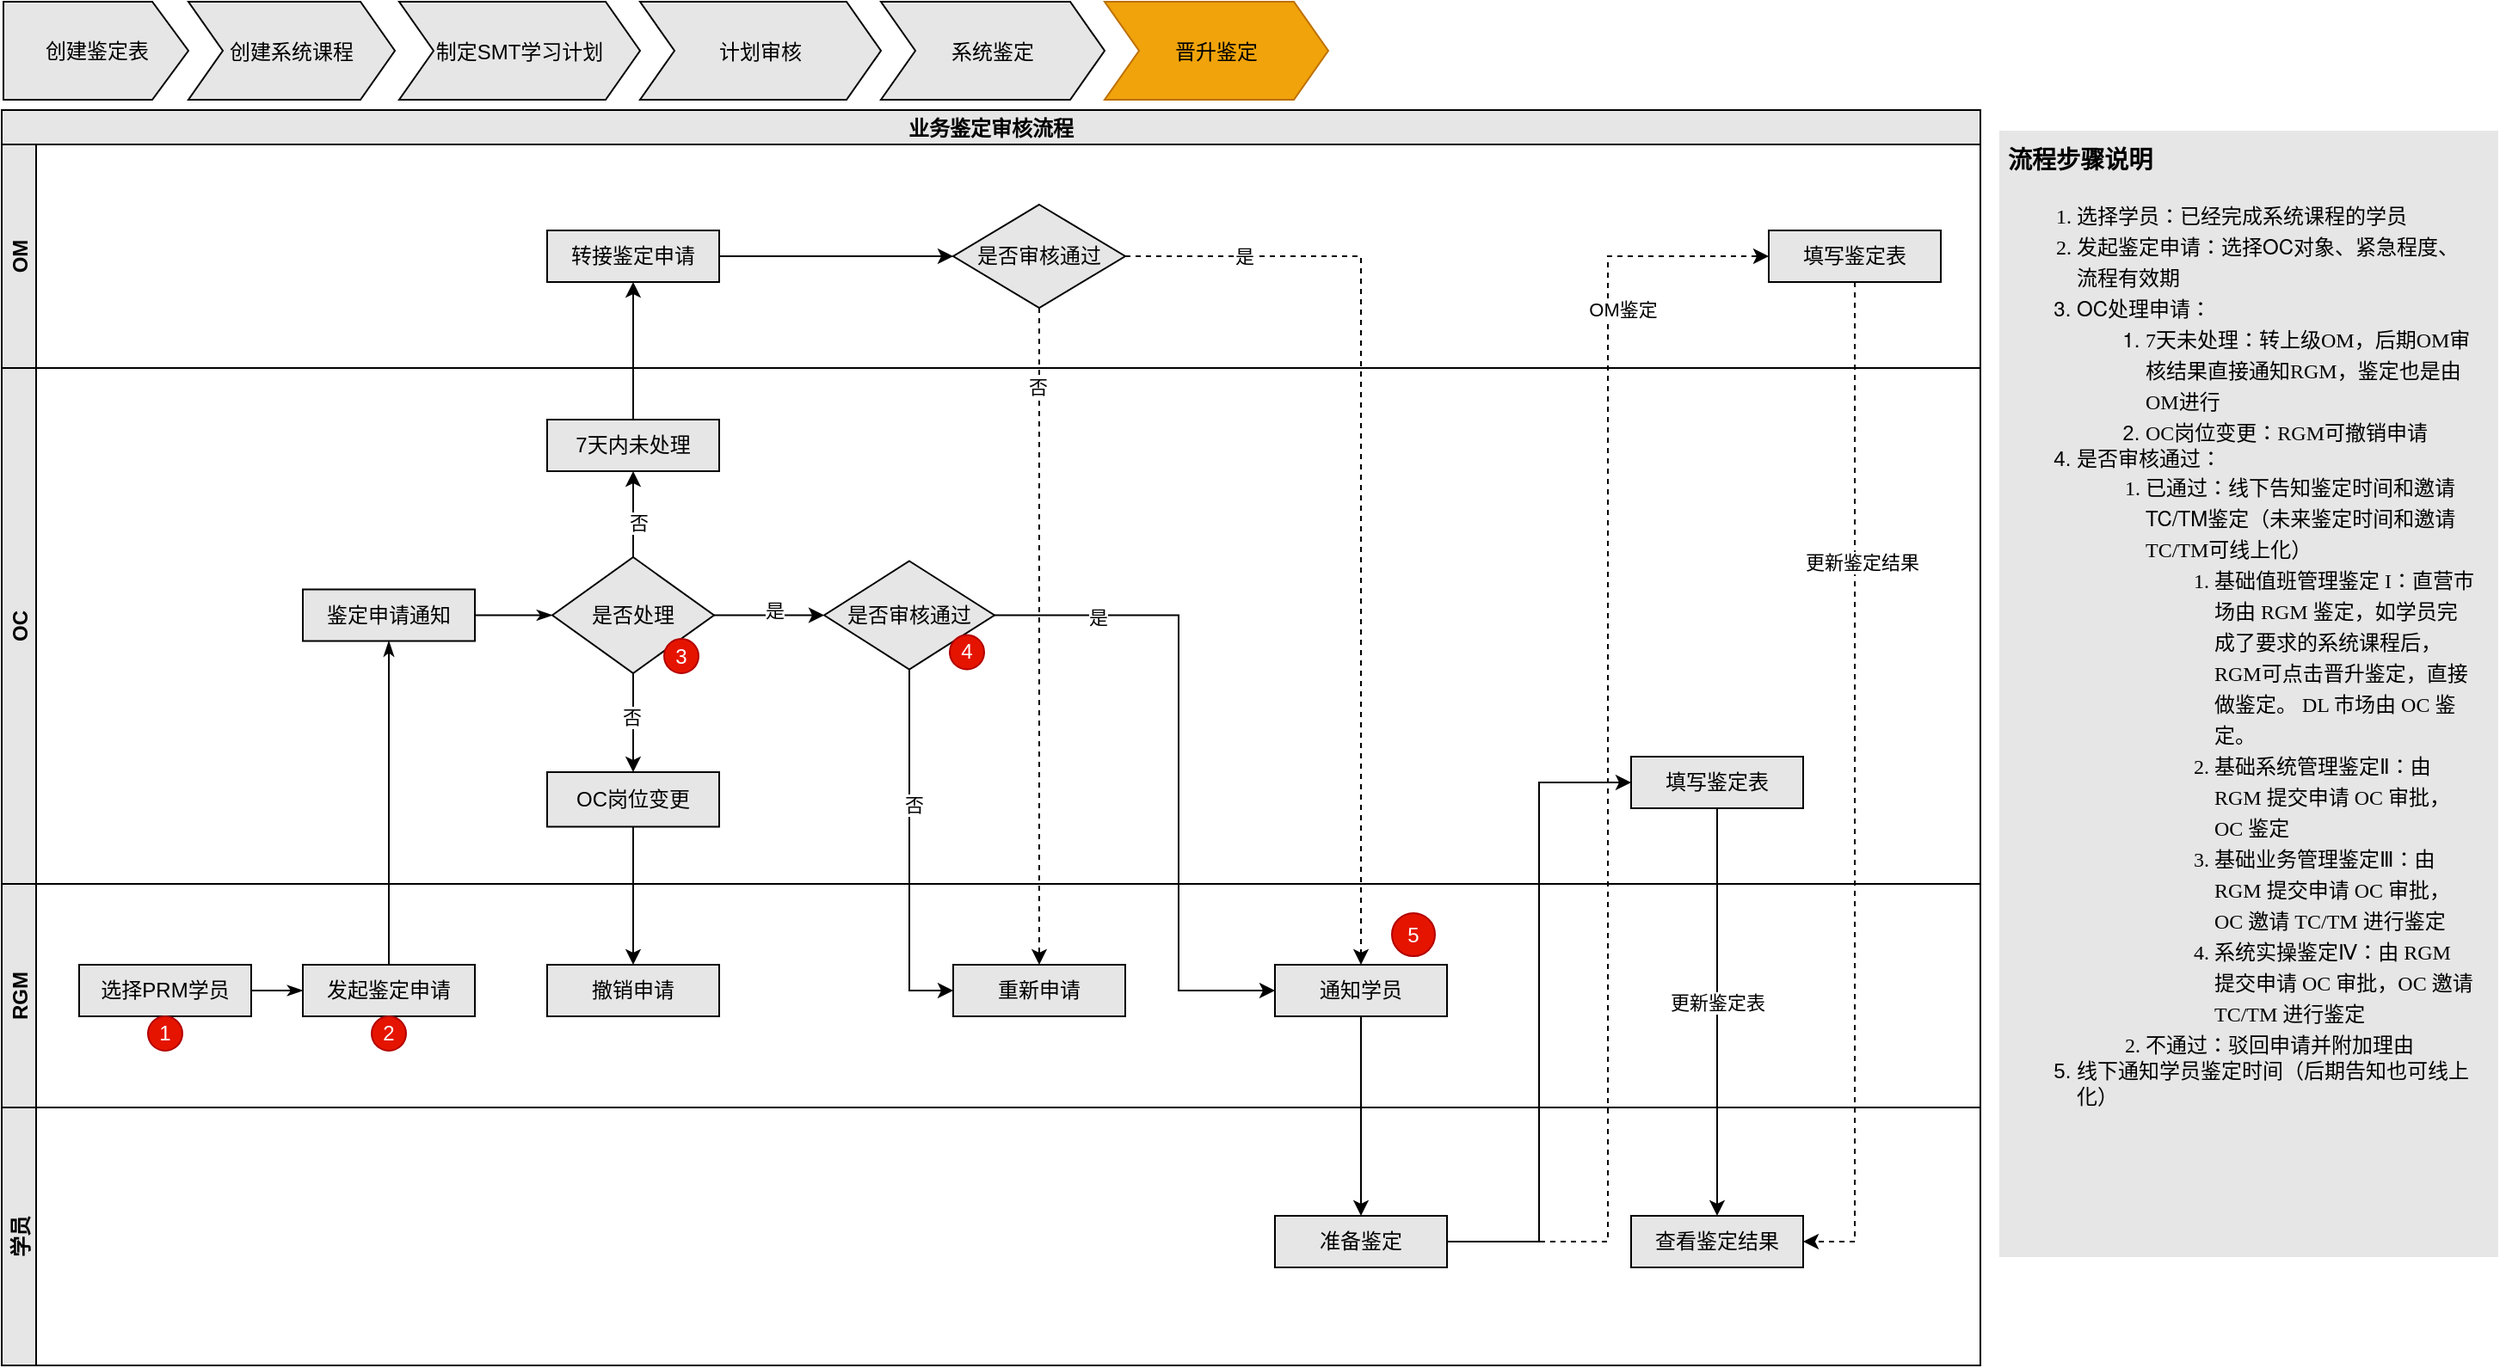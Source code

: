 <mxfile version="18.0.3" type="github" pages="2">
  <diagram id="xhHwLkuQAUZRNOg5QODs" name="晋升鉴定">
    <mxGraphModel dx="1426" dy="826" grid="1" gridSize="10" guides="1" tooltips="1" connect="1" arrows="1" fold="1" page="0" pageScale="1" pageWidth="827" pageHeight="1169" math="0" shadow="0">
      <root>
        <mxCell id="0" />
        <mxCell id="1" parent="0" />
        <mxCell id="XvKaKWLarS6UlJgX8GEv-1" value="制定SMT学习计划" style="shape=step;perimeter=stepPerimeter;fixedSize=1;points=[];fillColor=#E6E6E6;" parent="1" vertex="1">
          <mxGeometry x="250" y="10" width="140" height="57" as="geometry" />
        </mxCell>
        <mxCell id="XvKaKWLarS6UlJgX8GEv-2" value="系统鉴定" style="shape=step;perimeter=stepPerimeter;fixedSize=1;points=[];fillColor=#E6E6E6;" parent="1" vertex="1">
          <mxGeometry x="530" y="10" width="130" height="57" as="geometry" />
        </mxCell>
        <mxCell id="XvKaKWLarS6UlJgX8GEv-3" value="晋升鉴定" style="shape=step;perimeter=stepPerimeter;fixedSize=1;points=[];fillColor=#f0a30a;strokeColor=#BD7000;fontColor=#000000;" parent="1" vertex="1">
          <mxGeometry x="660" y="10" width="130" height="57" as="geometry" />
        </mxCell>
        <mxCell id="XvKaKWLarS6UlJgX8GEv-4" value="创建鉴定表" style="html=1;shadow=0;dashed=0;align=center;verticalAlign=middle;shape=mxgraph.arrows2.arrow;dy=0;dx=21;notch=0;fillColor=#E6E6E6;" parent="1" vertex="1">
          <mxGeometry x="20" y="10" width="107.5" height="57" as="geometry" />
        </mxCell>
        <mxCell id="XvKaKWLarS6UlJgX8GEv-5" value="创建系统课程" style="shape=step;perimeter=stepPerimeter;fixedSize=1;points=[];fillColor=#E6E6E6;" parent="1" vertex="1">
          <mxGeometry x="127.5" y="10" width="120" height="57" as="geometry" />
        </mxCell>
        <mxCell id="XvKaKWLarS6UlJgX8GEv-6" value="" style="rounded=0;whiteSpace=wrap;html=1;sketch=0;fontFamily=Helvetica;fontSize=12;fontColor=default;startSize=20;strokeColor=none;fillColor=#E6E6E6;" parent="1" vertex="1">
          <mxGeometry x="1180" y="85" width="290" height="655" as="geometry" />
        </mxCell>
        <mxCell id="XvKaKWLarS6UlJgX8GEv-7" value="&lt;h3&gt;流程步骤说明&lt;/h3&gt;&lt;div&gt;&lt;ol&gt;&lt;li class=&quot;li1&quot; style=&quot;margin: 0px; font-stretch: normal; line-height: normal; font-family: &amp;quot;pingfang sc&amp;quot;;&quot;&gt;&lt;font style=&quot;font-size: 12px;&quot;&gt;&lt;span class=&quot;s1&quot; style=&quot;line-height: normal; font-family: &amp;quot;helvetica neue&amp;quot;; font-stretch: normal; font-stretch: normal;&quot;&gt;&lt;/span&gt;选择学员：已经完成系统课程的学员&lt;/font&gt;&lt;/li&gt;&lt;li class=&quot;li1&quot; style=&quot;margin: 0px; font-stretch: normal; line-height: normal; font-family: &amp;quot;pingfang sc&amp;quot;;&quot;&gt;&lt;font style=&quot;font-size: 12px;&quot;&gt;&lt;span class=&quot;s1&quot; style=&quot;font-stretch: normal ; line-height: normal ; font-family: &amp;quot;helvetica neue&amp;quot;&quot;&gt;&lt;/span&gt;发起鉴定申请：选择&lt;span class=&quot;s1&quot; style=&quot;font-stretch: normal ; line-height: normal ; font-family: &amp;quot;helvetica neue&amp;quot;&quot;&gt;OC&lt;/span&gt;对象、紧急程度、流程有效期&lt;/font&gt;&lt;/li&gt;&lt;li class=&quot;li1&quot; style=&quot;margin: 0px; font-stretch: normal; line-height: normal; font-family: &amp;quot;helvetica neue&amp;quot;;&quot;&gt;&lt;font style=&quot;font-size: 12px;&quot;&gt;OC&lt;span class=&quot;s1&quot; style=&quot;font-stretch: normal ; line-height: normal ; font-family: &amp;quot;pingfang sc&amp;quot;&quot;&gt;处理申请：&lt;/span&gt;&lt;/font&gt;&lt;/li&gt;&lt;ol&gt;&lt;li class=&quot;li1&quot; style=&quot;margin: 0px; font-stretch: normal; line-height: normal; font-family: &amp;quot;helvetica neue&amp;quot;;&quot;&gt;&lt;span class=&quot;s1&quot; style=&quot;font-stretch: normal ; line-height: normal ; font-family: &amp;quot;pingfang sc&amp;quot;&quot;&gt;&lt;font style=&quot;font-size: 12px;&quot;&gt;7天未处理：转上级OM，后期OM审核结果直接通知RGM，鉴定也是由OM进行&lt;/font&gt;&lt;/span&gt;&lt;/li&gt;&lt;li class=&quot;li1&quot; style=&quot;margin: 0px; font-stretch: normal; line-height: normal;&quot;&gt;&lt;font style=&quot;font-size: 12px;&quot; face=&quot;pingfang sc&quot;&gt;OC岗位变更：RGM可撤销申请&lt;/font&gt;&lt;/li&gt;&lt;/ol&gt;&lt;li&gt;&lt;span style=&quot;background-color: initial;&quot;&gt;是否审核通过：&lt;/span&gt;&lt;br&gt;&lt;/li&gt;&lt;ol&gt;&lt;li class=&quot;li1&quot; style=&quot;margin: 0px; font-stretch: normal; line-height: normal; font-family: &amp;quot;pingfang sc&amp;quot;;&quot;&gt;&lt;font style=&quot;font-size: 12px;&quot;&gt;已通过：线下告知鉴定时间和邀请&lt;span class=&quot;s1&quot; style=&quot;font-stretch: normal ; line-height: normal ; font-family: &amp;quot;helvetica neue&amp;quot;&quot;&gt;TC/TM&lt;/span&gt;鉴定（未来鉴定时间和邀请TC/TM可线上化）&lt;/font&gt;&lt;/li&gt;&lt;ol&gt;&lt;li class=&quot;li1&quot; style=&quot;margin: 0px; font-stretch: normal; line-height: normal; font-family: &amp;quot;pingfang sc&amp;quot;;&quot;&gt;&lt;font style=&quot;font-size: 12px;&quot;&gt;&lt;span style=&quot;font-family: dengxian;&quot;&gt;基础值班管理鉴定 I：直营市场由 RGM 鉴定，如学员完成了要求的系统课程后，RGM可点击晋升鉴定，&lt;/span&gt;直接做鉴定。 DL 市场由 OC 鉴定。&lt;/font&gt;&lt;/li&gt;&lt;li class=&quot;li1&quot; style=&quot;margin: 0px; font-stretch: normal; line-height: normal; font-family: &amp;quot;pingfang sc&amp;quot;;&quot;&gt;&lt;font style=&quot;font-size: 12px;&quot;&gt;&lt;span style=&quot;font-family: dengxian;&quot;&gt;基础系统管理鉴定Ⅱ：由 RGM 提交申请 OC 审批，OC 鉴定&lt;/span&gt;&lt;br&gt;&lt;/font&gt;&lt;/li&gt;&lt;li class=&quot;li1&quot; style=&quot;margin: 0px; font-stretch: normal; line-height: normal; font-family: &amp;quot;pingfang sc&amp;quot;;&quot;&gt;&lt;span style=&quot;font-family: dengxian;&quot;&gt;&lt;font style=&quot;font-size: 12px;&quot;&gt;基础业务管理鉴定Ⅲ：由 RGM 提交申请 OC 审批，OC 邀请 TC/TM 进行鉴定&lt;br&gt;&lt;/font&gt;&lt;/span&gt;&lt;/li&gt;&lt;li class=&quot;li1&quot; style=&quot;margin: 0px; font-stretch: normal; line-height: normal; font-family: &amp;quot;pingfang sc&amp;quot;;&quot;&gt;&lt;span style=&quot;font-family: dengxian;&quot;&gt;&lt;font style=&quot;font-size: 12px;&quot;&gt;系统实操鉴定Ⅳ：由 RGM 提交申请 OC 审批，OC 邀请 TC/TM 进行鉴定&lt;/font&gt;&lt;/span&gt;&lt;/li&gt;&lt;/ol&gt;&lt;li class=&quot;li1&quot; style=&quot;margin: 0px; font-stretch: normal; line-height: normal; font-family: &amp;quot;pingfang sc&amp;quot;;&quot;&gt;&lt;font style=&quot;font-size: 12px;&quot;&gt;不通过：驳回申请并附加理由&lt;/font&gt;&lt;/li&gt;&lt;/ol&gt;&lt;li&gt;&lt;font style=&quot;font-size: 12px;&quot; face=&quot;PingFang SC&quot;&gt;线下通知学员鉴定时间（后期告知也可线上化）&lt;/font&gt;&lt;/li&gt;&lt;/ol&gt;&lt;/div&gt;&lt;blockquote style=&quot;margin: 0 0 0 40px ; border: none ; padding: 0px&quot;&gt;&lt;blockquote style=&quot;margin: 0 0 0 40px ; border: none ; padding: 0px&quot;&gt;&lt;div&gt;&lt;font style=&quot;font-size: 12px;&quot; face=&quot;PingFang SC&quot;&gt;&lt;span style=&quot;font-size: 13px&quot;&gt;&lt;br&gt;&lt;/span&gt;&lt;/font&gt;&lt;/div&gt;&lt;/blockquote&gt;&lt;/blockquote&gt;" style="text;html=1;strokeColor=none;fillColor=none;spacing=5;spacingTop=-20;whiteSpace=wrap;overflow=hidden;rounded=0;sketch=0;fontFamily=Helvetica;fontSize=12;fontColor=default;startSize=20;" parent="1" vertex="1">
          <mxGeometry x="1180" y="90" width="280" height="610" as="geometry" />
        </mxCell>
        <mxCell id="XvKaKWLarS6UlJgX8GEv-8" value="计划审核" style="shape=step;perimeter=stepPerimeter;fixedSize=1;points=[];fillColor=#E6E6E6;" parent="1" vertex="1">
          <mxGeometry x="390" y="10" width="140" height="57" as="geometry" />
        </mxCell>
        <mxCell id="XvKaKWLarS6UlJgX8GEv-9" value="业务鉴定审核流程" style="swimlane;childLayout=stackLayout;resizeParent=1;resizeParentMax=0;horizontal=1;startSize=20;horizontalStack=0;rounded=0;sketch=0;fontFamily=Helvetica;fontSize=12;fontColor=default;strokeColor=default;fillColor=#E6E6E6;" parent="1" vertex="1">
          <mxGeometry x="19" y="73" width="1150" height="450" as="geometry" />
        </mxCell>
        <mxCell id="XvKaKWLarS6UlJgX8GEv-10" value="OM" style="swimlane;startSize=20;horizontal=0;rounded=0;sketch=0;fontFamily=Helvetica;fontSize=12;fontColor=default;strokeColor=default;fillColor=#E6E6E6;" parent="XvKaKWLarS6UlJgX8GEv-9" vertex="1">
          <mxGeometry y="20" width="1150" height="130" as="geometry" />
        </mxCell>
        <mxCell id="XvKaKWLarS6UlJgX8GEv-11" style="edgeStyle=orthogonalEdgeStyle;rounded=0;orthogonalLoop=1;jettySize=auto;html=1;entryX=0;entryY=0.5;entryDx=0;entryDy=0;" parent="XvKaKWLarS6UlJgX8GEv-10" source="XvKaKWLarS6UlJgX8GEv-12" target="XvKaKWLarS6UlJgX8GEv-13" edge="1">
          <mxGeometry relative="1" as="geometry" />
        </mxCell>
        <mxCell id="XvKaKWLarS6UlJgX8GEv-12" value="转接鉴定申请" style="rounded=0;whiteSpace=wrap;html=1;sketch=0;fontFamily=Helvetica;fontSize=12;fontColor=default;startSize=20;strokeColor=default;fillColor=#E6E6E6;" parent="XvKaKWLarS6UlJgX8GEv-10" vertex="1">
          <mxGeometry x="317" y="50" width="100" height="30" as="geometry" />
        </mxCell>
        <mxCell id="XvKaKWLarS6UlJgX8GEv-13" value="是否审核通过" style="rhombus;whiteSpace=wrap;html=1;rounded=0;sketch=0;fontFamily=Helvetica;fontSize=12;fontColor=default;startSize=20;strokeColor=default;fillColor=#E6E6E6;" parent="XvKaKWLarS6UlJgX8GEv-10" vertex="1">
          <mxGeometry x="553" y="35" width="100" height="60" as="geometry" />
        </mxCell>
        <mxCell id="XvKaKWLarS6UlJgX8GEv-14" value="填写鉴定表" style="rounded=0;whiteSpace=wrap;html=1;sketch=0;fontFamily=Helvetica;fontSize=12;fontColor=default;startSize=20;strokeColor=default;fillColor=#E6E6E6;" parent="XvKaKWLarS6UlJgX8GEv-10" vertex="1">
          <mxGeometry x="1027" y="50" width="100" height="30" as="geometry" />
        </mxCell>
        <mxCell id="XvKaKWLarS6UlJgX8GEv-15" style="edgeStyle=orthogonalEdgeStyle;rounded=0;orthogonalLoop=1;jettySize=auto;html=1;entryX=0.5;entryY=1;entryDx=0;entryDy=0;" parent="XvKaKWLarS6UlJgX8GEv-9" source="XvKaKWLarS6UlJgX8GEv-26" target="XvKaKWLarS6UlJgX8GEv-12" edge="1">
          <mxGeometry relative="1" as="geometry" />
        </mxCell>
        <mxCell id="XvKaKWLarS6UlJgX8GEv-16" value="OC" style="swimlane;startSize=20;horizontal=0;rounded=0;sketch=0;fontFamily=Helvetica;fontSize=12;fontColor=default;strokeColor=default;fillColor=#E6E6E6;" parent="XvKaKWLarS6UlJgX8GEv-9" vertex="1">
          <mxGeometry y="150" width="1150" height="300" as="geometry" />
        </mxCell>
        <mxCell id="XvKaKWLarS6UlJgX8GEv-17" style="edgeStyle=orthogonalEdgeStyle;rounded=1;sketch=0;orthogonalLoop=1;jettySize=auto;html=1;entryX=0;entryY=0.5;entryDx=0;entryDy=0;fontFamily=Helvetica;fontSize=12;fontColor=default;startArrow=none;startFill=0;endArrow=classicThin;endFill=1;startSize=20;" parent="XvKaKWLarS6UlJgX8GEv-16" source="XvKaKWLarS6UlJgX8GEv-18" target="XvKaKWLarS6UlJgX8GEv-25" edge="1">
          <mxGeometry relative="1" as="geometry" />
        </mxCell>
        <mxCell id="XvKaKWLarS6UlJgX8GEv-18" value="鉴定申请通知" style="rounded=0;whiteSpace=wrap;html=1;sketch=0;fontFamily=Helvetica;fontSize=12;fontColor=default;startSize=20;strokeColor=default;fillColor=#E6E6E6;" parent="XvKaKWLarS6UlJgX8GEv-16" vertex="1">
          <mxGeometry x="175" y="128.75" width="100" height="30" as="geometry" />
        </mxCell>
        <mxCell id="XvKaKWLarS6UlJgX8GEv-19" style="edgeStyle=orthogonalEdgeStyle;rounded=0;orthogonalLoop=1;jettySize=auto;html=1;entryX=0;entryY=0.5;entryDx=0;entryDy=0;" parent="XvKaKWLarS6UlJgX8GEv-16" source="XvKaKWLarS6UlJgX8GEv-25" target="XvKaKWLarS6UlJgX8GEv-29" edge="1">
          <mxGeometry relative="1" as="geometry" />
        </mxCell>
        <mxCell id="XvKaKWLarS6UlJgX8GEv-20" value="是" style="edgeLabel;html=1;align=center;verticalAlign=middle;resizable=0;points=[];" parent="XvKaKWLarS6UlJgX8GEv-19" vertex="1" connectable="0">
          <mxGeometry x="0.097" y="3" relative="1" as="geometry">
            <mxPoint as="offset" />
          </mxGeometry>
        </mxCell>
        <mxCell id="XvKaKWLarS6UlJgX8GEv-21" style="edgeStyle=orthogonalEdgeStyle;rounded=0;orthogonalLoop=1;jettySize=auto;html=1;" parent="XvKaKWLarS6UlJgX8GEv-16" source="XvKaKWLarS6UlJgX8GEv-25" target="XvKaKWLarS6UlJgX8GEv-27" edge="1">
          <mxGeometry relative="1" as="geometry" />
        </mxCell>
        <mxCell id="XvKaKWLarS6UlJgX8GEv-22" value="否" style="edgeLabel;html=1;align=center;verticalAlign=middle;resizable=0;points=[];" parent="XvKaKWLarS6UlJgX8GEv-21" vertex="1" connectable="0">
          <mxGeometry x="-0.129" y="-1" relative="1" as="geometry">
            <mxPoint as="offset" />
          </mxGeometry>
        </mxCell>
        <mxCell id="XvKaKWLarS6UlJgX8GEv-23" style="edgeStyle=orthogonalEdgeStyle;rounded=0;orthogonalLoop=1;jettySize=auto;html=1;entryX=0.5;entryY=1;entryDx=0;entryDy=0;" parent="XvKaKWLarS6UlJgX8GEv-16" source="XvKaKWLarS6UlJgX8GEv-25" target="XvKaKWLarS6UlJgX8GEv-26" edge="1">
          <mxGeometry relative="1" as="geometry" />
        </mxCell>
        <mxCell id="XvKaKWLarS6UlJgX8GEv-24" value="否" style="edgeLabel;html=1;align=center;verticalAlign=middle;resizable=0;points=[];" parent="XvKaKWLarS6UlJgX8GEv-23" vertex="1" connectable="0">
          <mxGeometry x="-0.193" y="-3" relative="1" as="geometry">
            <mxPoint as="offset" />
          </mxGeometry>
        </mxCell>
        <mxCell id="XvKaKWLarS6UlJgX8GEv-25" value="是否处理" style="rhombus;whiteSpace=wrap;html=1;rounded=0;sketch=0;fontFamily=Helvetica;fontSize=12;fontColor=default;startSize=20;strokeColor=default;fillColor=#E6E6E6;" parent="XvKaKWLarS6UlJgX8GEv-16" vertex="1">
          <mxGeometry x="320" y="110" width="94" height="67.5" as="geometry" />
        </mxCell>
        <mxCell id="XvKaKWLarS6UlJgX8GEv-26" value="7天内未处理" style="rounded=0;whiteSpace=wrap;html=1;sketch=0;fontFamily=Helvetica;fontSize=12;fontColor=default;startSize=20;strokeColor=default;fillColor=#E6E6E6;" parent="XvKaKWLarS6UlJgX8GEv-16" vertex="1">
          <mxGeometry x="317" y="30" width="100" height="30" as="geometry" />
        </mxCell>
        <mxCell id="XvKaKWLarS6UlJgX8GEv-27" value="OC岗位变更" style="rounded=0;whiteSpace=wrap;html=1;sketch=0;fontFamily=Helvetica;fontSize=12;fontColor=default;startSize=20;strokeColor=default;fillColor=#E6E6E6;" parent="XvKaKWLarS6UlJgX8GEv-16" vertex="1">
          <mxGeometry x="317" y="235" width="100" height="31.75" as="geometry" />
        </mxCell>
        <mxCell id="XvKaKWLarS6UlJgX8GEv-28" value="填写鉴定表" style="rounded=0;whiteSpace=wrap;html=1;sketch=0;fontFamily=Helvetica;fontSize=12;fontColor=default;startSize=20;strokeColor=default;fillColor=#E6E6E6;" parent="XvKaKWLarS6UlJgX8GEv-16" vertex="1">
          <mxGeometry x="947" y="226" width="100" height="30" as="geometry" />
        </mxCell>
        <mxCell id="XvKaKWLarS6UlJgX8GEv-29" value="是否审核通过" style="rhombus;whiteSpace=wrap;html=1;rounded=0;sketch=0;fontFamily=Helvetica;fontSize=12;fontColor=default;startSize=20;strokeColor=default;fillColor=#E6E6E6;" parent="XvKaKWLarS6UlJgX8GEv-16" vertex="1">
          <mxGeometry x="478" y="112.25" width="99" height="63" as="geometry" />
        </mxCell>
        <mxCell id="XvKaKWLarS6UlJgX8GEv-30" value="3" style="ellipse;whiteSpace=wrap;html=1;aspect=fixed;rounded=0;sketch=0;fontFamily=Helvetica;fontSize=12;fontColor=#ffffff;startSize=20;strokeColor=#B20000;fillColor=#e51400;" parent="XvKaKWLarS6UlJgX8GEv-16" vertex="1">
          <mxGeometry x="385" y="157.5" width="20" height="20" as="geometry" />
        </mxCell>
        <mxCell id="XvKaKWLarS6UlJgX8GEv-31" value="4" style="ellipse;whiteSpace=wrap;html=1;aspect=fixed;rounded=0;sketch=0;fontFamily=Helvetica;fontSize=12;fontColor=#ffffff;startSize=20;strokeColor=#B20000;fillColor=#e51400;" parent="XvKaKWLarS6UlJgX8GEv-16" vertex="1">
          <mxGeometry x="551" y="155.25" width="20" height="20" as="geometry" />
        </mxCell>
        <mxCell id="XvKaKWLarS6UlJgX8GEv-32" value="学员" style="swimlane;startSize=20;horizontal=0;rounded=0;sketch=0;fontFamily=Helvetica;fontSize=12;fontColor=default;strokeColor=default;fillColor=#E6E6E6;" parent="1" vertex="1">
          <mxGeometry x="19" y="653" width="1150" height="150" as="geometry" />
        </mxCell>
        <mxCell id="XvKaKWLarS6UlJgX8GEv-33" value="准备鉴定" style="rounded=0;whiteSpace=wrap;html=1;sketch=0;fontFamily=Helvetica;fontSize=12;fontColor=default;startSize=20;strokeColor=default;fillColor=#E6E6E6;" parent="XvKaKWLarS6UlJgX8GEv-32" vertex="1">
          <mxGeometry x="740" y="63" width="100" height="30" as="geometry" />
        </mxCell>
        <mxCell id="XvKaKWLarS6UlJgX8GEv-34" value="查看鉴定结果" style="rounded=0;whiteSpace=wrap;html=1;sketch=0;fontFamily=Helvetica;fontSize=12;fontColor=default;startSize=20;strokeColor=default;fillColor=#E6E6E6;" parent="XvKaKWLarS6UlJgX8GEv-32" vertex="1">
          <mxGeometry x="947" y="63" width="100" height="30" as="geometry" />
        </mxCell>
        <mxCell id="XvKaKWLarS6UlJgX8GEv-35" style="edgeStyle=orthogonalEdgeStyle;rounded=1;sketch=0;orthogonalLoop=1;jettySize=auto;html=1;entryX=0.5;entryY=1;entryDx=0;entryDy=0;fontFamily=Helvetica;fontSize=12;fontColor=default;startArrow=none;startFill=0;endArrow=classicThin;endFill=1;startSize=20;" parent="1" source="XvKaKWLarS6UlJgX8GEv-38" target="XvKaKWLarS6UlJgX8GEv-18" edge="1">
          <mxGeometry relative="1" as="geometry" />
        </mxCell>
        <mxCell id="XvKaKWLarS6UlJgX8GEv-36" value="RGM" style="swimlane;startSize=20;horizontal=0;rounded=0;sketch=0;fontFamily=Helvetica;fontSize=12;fontColor=default;strokeColor=default;fillColor=#E6E6E6;" parent="1" vertex="1">
          <mxGeometry x="19" y="523" width="1150" height="130" as="geometry" />
        </mxCell>
        <mxCell id="XvKaKWLarS6UlJgX8GEv-37" value="选择PRM学员" style="rounded=0;whiteSpace=wrap;html=1;sketch=0;fontFamily=Helvetica;fontSize=12;fontColor=default;startSize=20;strokeColor=default;fillColor=#E6E6E6;" parent="XvKaKWLarS6UlJgX8GEv-36" vertex="1">
          <mxGeometry x="45" y="47" width="100" height="30" as="geometry" />
        </mxCell>
        <mxCell id="XvKaKWLarS6UlJgX8GEv-38" value="发起鉴定申请" style="rounded=0;whiteSpace=wrap;html=1;sketch=0;fontFamily=Helvetica;fontSize=12;fontColor=default;startSize=20;strokeColor=default;fillColor=#E6E6E6;" parent="XvKaKWLarS6UlJgX8GEv-36" vertex="1">
          <mxGeometry x="175" y="47" width="100" height="30" as="geometry" />
        </mxCell>
        <mxCell id="XvKaKWLarS6UlJgX8GEv-39" style="edgeStyle=orthogonalEdgeStyle;rounded=1;sketch=0;orthogonalLoop=1;jettySize=auto;html=1;entryX=0;entryY=0.5;entryDx=0;entryDy=0;fontFamily=Helvetica;fontSize=12;fontColor=default;startArrow=none;startFill=0;endArrow=classicThin;endFill=1;startSize=20;" parent="XvKaKWLarS6UlJgX8GEv-36" source="XvKaKWLarS6UlJgX8GEv-37" target="XvKaKWLarS6UlJgX8GEv-38" edge="1">
          <mxGeometry relative="1" as="geometry" />
        </mxCell>
        <mxCell id="XvKaKWLarS6UlJgX8GEv-40" value="1" style="ellipse;whiteSpace=wrap;html=1;aspect=fixed;rounded=0;sketch=0;fontFamily=Helvetica;fontSize=12;fontColor=#ffffff;startSize=20;strokeColor=#B20000;fillColor=#e51400;" parent="XvKaKWLarS6UlJgX8GEv-36" vertex="1">
          <mxGeometry x="85" y="77" width="20" height="20" as="geometry" />
        </mxCell>
        <mxCell id="XvKaKWLarS6UlJgX8GEv-41" value="2" style="ellipse;whiteSpace=wrap;html=1;aspect=fixed;rounded=0;sketch=0;fontFamily=Helvetica;fontSize=12;fontColor=#ffffff;startSize=20;strokeColor=#B20000;fillColor=#e51400;" parent="XvKaKWLarS6UlJgX8GEv-36" vertex="1">
          <mxGeometry x="215" y="77" width="20" height="20" as="geometry" />
        </mxCell>
        <mxCell id="XvKaKWLarS6UlJgX8GEv-42" value="撤销申请" style="rounded=0;whiteSpace=wrap;html=1;sketch=0;fontFamily=Helvetica;fontSize=12;fontColor=default;startSize=20;strokeColor=default;fillColor=#E6E6E6;" parent="XvKaKWLarS6UlJgX8GEv-36" vertex="1">
          <mxGeometry x="317" y="47" width="100" height="30" as="geometry" />
        </mxCell>
        <mxCell id="XvKaKWLarS6UlJgX8GEv-43" value="重新申请" style="rounded=0;whiteSpace=wrap;html=1;sketch=0;fontFamily=Helvetica;fontSize=12;fontColor=default;startSize=20;strokeColor=default;fillColor=#E6E6E6;" parent="XvKaKWLarS6UlJgX8GEv-36" vertex="1">
          <mxGeometry x="553" y="47" width="100" height="30" as="geometry" />
        </mxCell>
        <mxCell id="XvKaKWLarS6UlJgX8GEv-44" value="通知学员" style="rounded=0;whiteSpace=wrap;html=1;sketch=0;fontFamily=Helvetica;fontSize=12;fontColor=default;startSize=20;strokeColor=default;fillColor=#E6E6E6;" parent="XvKaKWLarS6UlJgX8GEv-36" vertex="1">
          <mxGeometry x="740" y="47" width="100" height="30" as="geometry" />
        </mxCell>
        <mxCell id="XvKaKWLarS6UlJgX8GEv-45" value="5" style="ellipse;whiteSpace=wrap;html=1;aspect=fixed;rounded=0;sketch=0;fontFamily=Helvetica;fontSize=12;fontColor=#ffffff;startSize=20;strokeColor=#B20000;fillColor=#e51400;" parent="XvKaKWLarS6UlJgX8GEv-36" vertex="1">
          <mxGeometry x="808" y="17" width="25" height="25" as="geometry" />
        </mxCell>
        <mxCell id="XvKaKWLarS6UlJgX8GEv-46" style="edgeStyle=orthogonalEdgeStyle;rounded=0;orthogonalLoop=1;jettySize=auto;html=1;entryX=0.5;entryY=0;entryDx=0;entryDy=0;" parent="1" source="XvKaKWLarS6UlJgX8GEv-28" target="XvKaKWLarS6UlJgX8GEv-34" edge="1">
          <mxGeometry relative="1" as="geometry" />
        </mxCell>
        <mxCell id="XvKaKWLarS6UlJgX8GEv-47" value="更新鉴定表" style="edgeLabel;html=1;align=center;verticalAlign=middle;resizable=0;points=[];" parent="XvKaKWLarS6UlJgX8GEv-46" vertex="1" connectable="0">
          <mxGeometry x="-0.054" relative="1" as="geometry">
            <mxPoint y="1" as="offset" />
          </mxGeometry>
        </mxCell>
        <mxCell id="XvKaKWLarS6UlJgX8GEv-48" style="edgeStyle=orthogonalEdgeStyle;rounded=0;orthogonalLoop=1;jettySize=auto;html=1;dashed=1;" parent="1" source="XvKaKWLarS6UlJgX8GEv-13" target="XvKaKWLarS6UlJgX8GEv-44" edge="1">
          <mxGeometry relative="1" as="geometry" />
        </mxCell>
        <mxCell id="XvKaKWLarS6UlJgX8GEv-49" value="是" style="edgeLabel;html=1;align=center;verticalAlign=middle;resizable=0;points=[];" parent="XvKaKWLarS6UlJgX8GEv-48" vertex="1" connectable="0">
          <mxGeometry x="-0.753" relative="1" as="geometry">
            <mxPoint x="1" as="offset" />
          </mxGeometry>
        </mxCell>
        <mxCell id="XvKaKWLarS6UlJgX8GEv-50" style="edgeStyle=orthogonalEdgeStyle;rounded=0;orthogonalLoop=1;jettySize=auto;html=1;dashed=1;" parent="1" source="XvKaKWLarS6UlJgX8GEv-13" target="XvKaKWLarS6UlJgX8GEv-43" edge="1">
          <mxGeometry relative="1" as="geometry" />
        </mxCell>
        <mxCell id="XvKaKWLarS6UlJgX8GEv-51" value="否" style="edgeLabel;html=1;align=center;verticalAlign=middle;resizable=0;points=[];" parent="XvKaKWLarS6UlJgX8GEv-50" vertex="1" connectable="0">
          <mxGeometry x="-0.758" y="-1" relative="1" as="geometry">
            <mxPoint as="offset" />
          </mxGeometry>
        </mxCell>
        <mxCell id="XvKaKWLarS6UlJgX8GEv-52" style="edgeStyle=orthogonalEdgeStyle;rounded=0;orthogonalLoop=1;jettySize=auto;html=1;entryX=0;entryY=0.5;entryDx=0;entryDy=0;" parent="1" source="XvKaKWLarS6UlJgX8GEv-29" target="XvKaKWLarS6UlJgX8GEv-43" edge="1">
          <mxGeometry relative="1" as="geometry">
            <mxPoint x="529.5" y="710" as="targetPoint" />
          </mxGeometry>
        </mxCell>
        <mxCell id="XvKaKWLarS6UlJgX8GEv-53" value="否" style="edgeLabel;html=1;align=center;verticalAlign=middle;resizable=0;points=[];" parent="XvKaKWLarS6UlJgX8GEv-52" vertex="1" connectable="0">
          <mxGeometry x="-0.261" y="2" relative="1" as="geometry">
            <mxPoint as="offset" />
          </mxGeometry>
        </mxCell>
        <mxCell id="XvKaKWLarS6UlJgX8GEv-54" style="edgeStyle=orthogonalEdgeStyle;rounded=0;orthogonalLoop=1;jettySize=auto;html=1;" parent="1" source="XvKaKWLarS6UlJgX8GEv-44" target="XvKaKWLarS6UlJgX8GEv-33" edge="1">
          <mxGeometry relative="1" as="geometry" />
        </mxCell>
        <mxCell id="XvKaKWLarS6UlJgX8GEv-55" style="edgeStyle=orthogonalEdgeStyle;rounded=0;orthogonalLoop=1;jettySize=auto;html=1;" parent="1" source="XvKaKWLarS6UlJgX8GEv-27" target="XvKaKWLarS6UlJgX8GEv-42" edge="1">
          <mxGeometry relative="1" as="geometry" />
        </mxCell>
        <mxCell id="XvKaKWLarS6UlJgX8GEv-56" style="edgeStyle=orthogonalEdgeStyle;rounded=0;orthogonalLoop=1;jettySize=auto;html=1;entryX=0;entryY=0.5;entryDx=0;entryDy=0;" parent="1" source="XvKaKWLarS6UlJgX8GEv-33" target="XvKaKWLarS6UlJgX8GEv-28" edge="1">
          <mxGeometry relative="1" as="geometry" />
        </mxCell>
        <mxCell id="XvKaKWLarS6UlJgX8GEv-57" style="edgeStyle=orthogonalEdgeStyle;rounded=0;orthogonalLoop=1;jettySize=auto;html=1;entryX=0;entryY=0.5;entryDx=0;entryDy=0;dashed=1;" parent="1" source="XvKaKWLarS6UlJgX8GEv-33" target="XvKaKWLarS6UlJgX8GEv-14" edge="1">
          <mxGeometry relative="1" as="geometry" />
        </mxCell>
        <mxCell id="XvKaKWLarS6UlJgX8GEv-58" value="OM鉴定" style="edgeLabel;html=1;align=center;verticalAlign=middle;resizable=0;points=[];" parent="XvKaKWLarS6UlJgX8GEv-57" vertex="1" connectable="0">
          <mxGeometry x="0.338" y="-3" relative="1" as="geometry">
            <mxPoint x="5" y="-127" as="offset" />
          </mxGeometry>
        </mxCell>
        <mxCell id="XvKaKWLarS6UlJgX8GEv-59" style="edgeStyle=orthogonalEdgeStyle;rounded=0;orthogonalLoop=1;jettySize=auto;html=1;entryX=1;entryY=0.5;entryDx=0;entryDy=0;dashed=1;" parent="1" source="XvKaKWLarS6UlJgX8GEv-14" target="XvKaKWLarS6UlJgX8GEv-34" edge="1">
          <mxGeometry relative="1" as="geometry" />
        </mxCell>
        <mxCell id="XvKaKWLarS6UlJgX8GEv-60" value="更新鉴定结果" style="edgeLabel;html=1;align=center;verticalAlign=middle;resizable=0;points=[];" parent="XvKaKWLarS6UlJgX8GEv-59" vertex="1" connectable="0">
          <mxGeometry x="-0.445" y="4" relative="1" as="geometry">
            <mxPoint as="offset" />
          </mxGeometry>
        </mxCell>
        <mxCell id="XvKaKWLarS6UlJgX8GEv-61" style="edgeStyle=orthogonalEdgeStyle;rounded=0;orthogonalLoop=1;jettySize=auto;html=1;entryX=0;entryY=0.5;entryDx=0;entryDy=0;" parent="1" source="XvKaKWLarS6UlJgX8GEv-29" target="XvKaKWLarS6UlJgX8GEv-44" edge="1">
          <mxGeometry relative="1" as="geometry">
            <Array as="points">
              <mxPoint x="703" y="367" />
              <mxPoint x="703" y="585" />
            </Array>
          </mxGeometry>
        </mxCell>
        <mxCell id="XvKaKWLarS6UlJgX8GEv-62" value="是" style="edgeLabel;html=1;align=center;verticalAlign=middle;resizable=0;points=[];" parent="XvKaKWLarS6UlJgX8GEv-61" vertex="1" connectable="0">
          <mxGeometry x="-0.689" y="-1" relative="1" as="geometry">
            <mxPoint as="offset" />
          </mxGeometry>
        </mxCell>
      </root>
    </mxGraphModel>
  </diagram>
  <diagram id="cYgSWIcfOOzoEeDlF8fg" name="单元/系统鉴定">
    <mxGraphModel dx="1426" dy="826" grid="1" gridSize="10" guides="1" tooltips="1" connect="1" arrows="1" fold="1" page="0" pageScale="1" pageWidth="827" pageHeight="1169" math="0" shadow="0">
      <root>
        <mxCell id="0" />
        <mxCell id="1" parent="0" />
        <mxCell id="b6gE57P9MLn2lEkXFf7w-1" value="系统鉴定流程" style="swimlane;childLayout=stackLayout;resizeParent=1;resizeParentMax=0;horizontal=1;startSize=20;horizontalStack=0;rounded=0;sketch=0;fontFamily=Helvetica;fontSize=12;fontColor=default;strokeColor=default;fillColor=#E6E6E6;" parent="1" vertex="1">
          <mxGeometry x="37" y="170" width="1093" height="350" as="geometry" />
        </mxCell>
        <mxCell id="b6gE57P9MLn2lEkXFf7w-2" style="edgeStyle=orthogonalEdgeStyle;rounded=1;sketch=0;orthogonalLoop=1;jettySize=auto;html=1;fontFamily=Helvetica;fontSize=12;fontColor=default;startArrow=none;startFill=0;endArrow=classicThin;endFill=1;startSize=20;" parent="b6gE57P9MLn2lEkXFf7w-1" source="b6gE57P9MLn2lEkXFf7w-14" target="b6gE57P9MLn2lEkXFf7w-33" edge="1">
          <mxGeometry relative="1" as="geometry" />
        </mxCell>
        <mxCell id="b6gE57P9MLn2lEkXFf7w-3" style="edgeStyle=orthogonalEdgeStyle;rounded=1;sketch=0;orthogonalLoop=1;jettySize=auto;html=1;entryX=0.5;entryY=1;entryDx=0;entryDy=0;fontFamily=Helvetica;fontSize=12;fontColor=default;startArrow=none;startFill=0;endArrow=classicThin;endFill=1;startSize=20;dashed=1;" parent="b6gE57P9MLn2lEkXFf7w-1" source="b6gE57P9MLn2lEkXFf7w-31" target="b6gE57P9MLn2lEkXFf7w-17" edge="1">
          <mxGeometry relative="1" as="geometry" />
        </mxCell>
        <mxCell id="b6gE57P9MLn2lEkXFf7w-4" value="否" style="edgeLabel;html=1;align=center;verticalAlign=middle;resizable=0;points=[];fontSize=12;fontFamily=Helvetica;fontColor=default;" parent="b6gE57P9MLn2lEkXFf7w-3" vertex="1" connectable="0">
          <mxGeometry x="-0.209" y="-1" relative="1" as="geometry">
            <mxPoint as="offset" />
          </mxGeometry>
        </mxCell>
        <mxCell id="b6gE57P9MLn2lEkXFf7w-5" style="edgeStyle=orthogonalEdgeStyle;rounded=1;sketch=0;orthogonalLoop=1;jettySize=auto;html=1;entryX=0.5;entryY=1;entryDx=0;entryDy=0;fontFamily=Helvetica;fontSize=12;fontColor=default;startArrow=none;startFill=0;endArrow=classicThin;endFill=1;startSize=20;" parent="b6gE57P9MLn2lEkXFf7w-1" source="b6gE57P9MLn2lEkXFf7w-31" target="b6gE57P9MLn2lEkXFf7w-18" edge="1">
          <mxGeometry relative="1" as="geometry" />
        </mxCell>
        <mxCell id="b6gE57P9MLn2lEkXFf7w-6" value="是" style="edgeLabel;html=1;align=center;verticalAlign=middle;resizable=0;points=[];fontSize=12;fontFamily=Helvetica;fontColor=default;" parent="b6gE57P9MLn2lEkXFf7w-5" vertex="1" connectable="0">
          <mxGeometry x="-0.477" relative="1" as="geometry">
            <mxPoint as="offset" />
          </mxGeometry>
        </mxCell>
        <mxCell id="b6gE57P9MLn2lEkXFf7w-7" style="edgeStyle=orthogonalEdgeStyle;rounded=1;sketch=0;orthogonalLoop=1;jettySize=auto;html=1;entryX=0.5;entryY=1;entryDx=0;entryDy=0;fontFamily=Helvetica;fontSize=12;fontColor=default;startArrow=none;startFill=0;endArrow=classicThin;endFill=1;startSize=20;" parent="b6gE57P9MLn2lEkXFf7w-1" source="b6gE57P9MLn2lEkXFf7w-34" target="b6gE57P9MLn2lEkXFf7w-19" edge="1">
          <mxGeometry relative="1" as="geometry" />
        </mxCell>
        <mxCell id="b6gE57P9MLn2lEkXFf7w-8" value="更新鉴定结果" style="edgeLabel;html=1;align=center;verticalAlign=middle;resizable=0;points=[];fontSize=12;fontFamily=Helvetica;fontColor=default;" parent="b6gE57P9MLn2lEkXFf7w-7" vertex="1" connectable="0">
          <mxGeometry x="-0.144" y="-1" relative="1" as="geometry">
            <mxPoint as="offset" />
          </mxGeometry>
        </mxCell>
        <mxCell id="b6gE57P9MLn2lEkXFf7w-9" style="edgeStyle=orthogonalEdgeStyle;rounded=1;sketch=0;orthogonalLoop=1;jettySize=auto;html=1;entryX=0;entryY=0.5;entryDx=0;entryDy=0;fontFamily=Helvetica;fontSize=12;fontColor=default;startArrow=none;startFill=0;endArrow=classicThin;endFill=1;startSize=20;" parent="b6gE57P9MLn2lEkXFf7w-1" source="b6gE57P9MLn2lEkXFf7w-18" target="b6gE57P9MLn2lEkXFf7w-34" edge="1">
          <mxGeometry relative="1" as="geometry" />
        </mxCell>
        <mxCell id="b6gE57P9MLn2lEkXFf7w-10" style="edgeStyle=orthogonalEdgeStyle;rounded=1;sketch=0;orthogonalLoop=1;jettySize=auto;html=1;entryX=0.5;entryY=1;entryDx=0;entryDy=0;fontFamily=Helvetica;fontSize=12;fontColor=default;startArrow=none;startFill=0;endArrow=classicThin;endFill=1;startSize=20;" parent="b6gE57P9MLn2lEkXFf7w-1" source="b6gE57P9MLn2lEkXFf7w-30" target="b6gE57P9MLn2lEkXFf7w-21" edge="1">
          <mxGeometry relative="1" as="geometry" />
        </mxCell>
        <mxCell id="b6gE57P9MLn2lEkXFf7w-11" value="学员" style="swimlane;startSize=20;horizontal=0;rounded=0;sketch=0;fontFamily=Helvetica;fontSize=12;fontColor=default;strokeColor=default;fillColor=#E6E6E6;" parent="b6gE57P9MLn2lEkXFf7w-1" vertex="1">
          <mxGeometry y="20" width="1093" height="150" as="geometry" />
        </mxCell>
        <mxCell id="b6gE57P9MLn2lEkXFf7w-12" style="edgeStyle=orthogonalEdgeStyle;rounded=1;sketch=0;orthogonalLoop=1;jettySize=auto;html=1;entryX=0;entryY=0.5;entryDx=0;entryDy=0;fontFamily=Helvetica;fontSize=12;fontColor=default;startArrow=none;startFill=0;endArrow=classicThin;endFill=1;startSize=20;" parent="b6gE57P9MLn2lEkXFf7w-11" source="b6gE57P9MLn2lEkXFf7w-13" target="b6gE57P9MLn2lEkXFf7w-26" edge="1">
          <mxGeometry relative="1" as="geometry" />
        </mxCell>
        <mxCell id="b6gE57P9MLn2lEkXFf7w-13" value="学习计划详情" style="rounded=0;whiteSpace=wrap;html=1;sketch=0;fontFamily=Helvetica;fontSize=12;fontColor=default;startSize=20;strokeColor=default;fillColor=#E6E6E6;" parent="b6gE57P9MLn2lEkXFf7w-11" vertex="1">
          <mxGeometry x="170" y="50" width="100" height="30" as="geometry" />
        </mxCell>
        <mxCell id="b6gE57P9MLn2lEkXFf7w-14" value="提交计划审核" style="rounded=0;whiteSpace=wrap;html=1;sketch=0;fontFamily=Helvetica;fontSize=12;fontColor=default;startSize=20;strokeColor=default;fillColor=#E6E6E6;" parent="b6gE57P9MLn2lEkXFf7w-11" vertex="1">
          <mxGeometry x="430" y="50" width="100" height="30" as="geometry" />
        </mxCell>
        <mxCell id="b6gE57P9MLn2lEkXFf7w-15" style="edgeStyle=orthogonalEdgeStyle;rounded=1;sketch=0;orthogonalLoop=1;jettySize=auto;html=1;entryX=1;entryY=0.5;entryDx=0;entryDy=0;fontFamily=Helvetica;fontSize=12;fontColor=default;startArrow=none;startFill=0;endArrow=classicThin;endFill=1;startSize=20;dashed=1;" parent="b6gE57P9MLn2lEkXFf7w-11" source="b6gE57P9MLn2lEkXFf7w-17" target="b6gE57P9MLn2lEkXFf7w-14" edge="1">
          <mxGeometry relative="1" as="geometry" />
        </mxCell>
        <mxCell id="b6gE57P9MLn2lEkXFf7w-16" value="重新提交审核" style="edgeLabel;html=1;align=center;verticalAlign=middle;resizable=0;points=[];fontSize=12;fontFamily=Helvetica;fontColor=default;" parent="b6gE57P9MLn2lEkXFf7w-15" vertex="1" connectable="0">
          <mxGeometry x="-0.083" y="1" relative="1" as="geometry">
            <mxPoint as="offset" />
          </mxGeometry>
        </mxCell>
        <mxCell id="b6gE57P9MLn2lEkXFf7w-17" value="重新完善学习内容" style="rounded=0;whiteSpace=wrap;html=1;sketch=0;fontFamily=Helvetica;fontSize=12;fontColor=default;startSize=20;strokeColor=default;fillColor=#E6E6E6;" parent="b6gE57P9MLn2lEkXFf7w-11" vertex="1">
          <mxGeometry x="690" y="50" width="100" height="30" as="geometry" />
        </mxCell>
        <mxCell id="b6gE57P9MLn2lEkXFf7w-18" value="准备鉴定" style="rounded=0;whiteSpace=wrap;html=1;sketch=0;fontFamily=Helvetica;fontSize=12;fontColor=default;startSize=20;strokeColor=default;fillColor=#E6E6E6;" parent="b6gE57P9MLn2lEkXFf7w-11" vertex="1">
          <mxGeometry x="820" y="50" width="100" height="30" as="geometry" />
        </mxCell>
        <mxCell id="b6gE57P9MLn2lEkXFf7w-19" value="查看鉴定结果" style="rounded=0;whiteSpace=wrap;html=1;sketch=0;fontFamily=Helvetica;fontSize=12;fontColor=default;startSize=20;strokeColor=default;fillColor=#E6E6E6;" parent="b6gE57P9MLn2lEkXFf7w-11" vertex="1">
          <mxGeometry x="980" y="50" width="100" height="30" as="geometry" />
        </mxCell>
        <mxCell id="b6gE57P9MLn2lEkXFf7w-20" style="edgeStyle=orthogonalEdgeStyle;rounded=1;sketch=0;orthogonalLoop=1;jettySize=auto;html=1;entryX=0;entryY=0.5;entryDx=0;entryDy=0;fontFamily=Helvetica;fontSize=12;fontColor=default;startArrow=none;startFill=0;endArrow=classicThin;endFill=1;startSize=20;" parent="b6gE57P9MLn2lEkXFf7w-11" source="b6gE57P9MLn2lEkXFf7w-21" target="b6gE57P9MLn2lEkXFf7w-13" edge="1">
          <mxGeometry relative="1" as="geometry" />
        </mxCell>
        <mxCell id="b6gE57P9MLn2lEkXFf7w-21" value="学习计划通知" style="rounded=0;whiteSpace=wrap;html=1;sketch=0;fontFamily=Helvetica;fontSize=12;fontColor=default;startSize=20;strokeColor=default;fillColor=#E6E6E6;" parent="b6gE57P9MLn2lEkXFf7w-11" vertex="1">
          <mxGeometry x="40" y="50" width="100" height="30" as="geometry" />
        </mxCell>
        <mxCell id="b6gE57P9MLn2lEkXFf7w-22" value="2" style="ellipse;whiteSpace=wrap;html=1;aspect=fixed;rounded=0;sketch=0;fontFamily=Helvetica;fontSize=12;fontColor=#ffffff;startSize=20;strokeColor=#B20000;fillColor=#e51400;" parent="b6gE57P9MLn2lEkXFf7w-11" vertex="1">
          <mxGeometry x="90" y="80" width="20" height="20" as="geometry" />
        </mxCell>
        <mxCell id="b6gE57P9MLn2lEkXFf7w-23" value="3" style="ellipse;whiteSpace=wrap;html=1;aspect=fixed;rounded=0;sketch=0;fontFamily=Helvetica;fontSize=12;fontColor=#ffffff;startSize=20;strokeColor=#B20000;fillColor=#e51400;" parent="b6gE57P9MLn2lEkXFf7w-11" vertex="1">
          <mxGeometry x="210" y="80" width="20" height="20" as="geometry" />
        </mxCell>
        <mxCell id="b6gE57P9MLn2lEkXFf7w-24" value="4" style="ellipse;whiteSpace=wrap;html=1;aspect=fixed;rounded=0;sketch=0;fontFamily=Helvetica;fontSize=12;fontColor=#ffffff;startSize=20;strokeColor=#B20000;fillColor=#e51400;" parent="b6gE57P9MLn2lEkXFf7w-11" vertex="1">
          <mxGeometry x="344" y="80" width="20" height="20" as="geometry" />
        </mxCell>
        <mxCell id="b6gE57P9MLn2lEkXFf7w-25" style="edgeStyle=orthogonalEdgeStyle;rounded=1;sketch=0;orthogonalLoop=1;jettySize=auto;html=1;entryX=0;entryY=0.5;entryDx=0;entryDy=0;fontFamily=Helvetica;fontSize=12;fontColor=default;startArrow=none;startFill=0;endArrow=classicThin;endFill=1;startSize=20;" parent="b6gE57P9MLn2lEkXFf7w-11" source="b6gE57P9MLn2lEkXFf7w-26" target="b6gE57P9MLn2lEkXFf7w-14" edge="1">
          <mxGeometry relative="1" as="geometry" />
        </mxCell>
        <mxCell id="b6gE57P9MLn2lEkXFf7w-26" value="完成学习内容" style="rounded=0;whiteSpace=wrap;html=1;sketch=0;fontFamily=Helvetica;fontSize=12;fontColor=default;startSize=20;strokeColor=default;fillColor=#E6E6E6;" parent="b6gE57P9MLn2lEkXFf7w-11" vertex="1">
          <mxGeometry x="300" y="50" width="100" height="30" as="geometry" />
        </mxCell>
        <mxCell id="b6gE57P9MLn2lEkXFf7w-27" style="edgeStyle=orthogonalEdgeStyle;rounded=1;sketch=0;orthogonalLoop=1;jettySize=auto;html=1;exitX=0.5;exitY=1;exitDx=0;exitDy=0;fontFamily=Helvetica;fontSize=12;fontColor=default;startArrow=none;startFill=0;endArrow=classicThin;endFill=1;startSize=20;" parent="b6gE57P9MLn2lEkXFf7w-11" source="b6gE57P9MLn2lEkXFf7w-19" target="b6gE57P9MLn2lEkXFf7w-19" edge="1">
          <mxGeometry relative="1" as="geometry" />
        </mxCell>
        <mxCell id="b6gE57P9MLn2lEkXFf7w-28" value="5" style="ellipse;whiteSpace=wrap;html=1;aspect=fixed;rounded=0;sketch=0;fontFamily=Helvetica;fontSize=12;fontColor=#ffffff;startSize=20;strokeColor=#B20000;fillColor=#e51400;" parent="b6gE57P9MLn2lEkXFf7w-11" vertex="1">
          <mxGeometry x="480" y="80" width="20" height="20" as="geometry" />
        </mxCell>
        <mxCell id="b6gE57P9MLn2lEkXFf7w-29" value="RGM/首席品牌大使/咖啡主管" style="swimlane;startSize=20;horizontal=0;rounded=0;sketch=0;fontFamily=Helvetica;fontSize=12;fontColor=default;strokeColor=default;fillColor=#E6E6E6;" parent="b6gE57P9MLn2lEkXFf7w-1" vertex="1">
          <mxGeometry y="170" width="1093" height="180" as="geometry" />
        </mxCell>
        <mxCell id="b6gE57P9MLn2lEkXFf7w-30" value="制定学习计划" style="rounded=0;whiteSpace=wrap;html=1;sketch=0;fontFamily=Helvetica;fontSize=12;fontColor=default;startSize=20;strokeColor=default;fillColor=#E6E6E6;" parent="b6gE57P9MLn2lEkXFf7w-29" vertex="1">
          <mxGeometry x="40" y="70" width="100" height="30" as="geometry" />
        </mxCell>
        <mxCell id="b6gE57P9MLn2lEkXFf7w-31" value="是否审核通过" style="rhombus;whiteSpace=wrap;html=1;rounded=0;sketch=0;fontFamily=Helvetica;fontSize=12;fontColor=default;startSize=20;strokeColor=default;fillColor=#E6E6E6;" parent="b6gE57P9MLn2lEkXFf7w-29" vertex="1">
          <mxGeometry x="693" y="51.25" width="94" height="67.5" as="geometry" />
        </mxCell>
        <mxCell id="b6gE57P9MLn2lEkXFf7w-32" style="edgeStyle=orthogonalEdgeStyle;rounded=1;sketch=0;orthogonalLoop=1;jettySize=auto;html=1;entryX=0;entryY=0.5;entryDx=0;entryDy=0;fontFamily=Helvetica;fontSize=12;fontColor=default;startArrow=none;startFill=0;endArrow=classicThin;endFill=1;startSize=20;" parent="b6gE57P9MLn2lEkXFf7w-29" source="b6gE57P9MLn2lEkXFf7w-33" target="b6gE57P9MLn2lEkXFf7w-37" edge="1">
          <mxGeometry relative="1" as="geometry" />
        </mxCell>
        <mxCell id="b6gE57P9MLn2lEkXFf7w-33" value="计划审核通知" style="rounded=0;whiteSpace=wrap;html=1;sketch=0;fontFamily=Helvetica;fontSize=12;fontColor=default;startSize=20;strokeColor=default;fillColor=#E6E6E6;" parent="b6gE57P9MLn2lEkXFf7w-29" vertex="1">
          <mxGeometry x="430" y="70" width="100" height="30" as="geometry" />
        </mxCell>
        <mxCell id="b6gE57P9MLn2lEkXFf7w-34" value="填写鉴定表" style="rounded=0;whiteSpace=wrap;html=1;sketch=0;fontFamily=Helvetica;fontSize=12;fontColor=default;startSize=20;strokeColor=default;fillColor=#E6E6E6;" parent="b6gE57P9MLn2lEkXFf7w-29" vertex="1">
          <mxGeometry x="980" y="70" width="100" height="30" as="geometry" />
        </mxCell>
        <mxCell id="b6gE57P9MLn2lEkXFf7w-35" value="1" style="ellipse;whiteSpace=wrap;html=1;aspect=fixed;rounded=0;sketch=0;fontFamily=Helvetica;fontSize=12;fontColor=#ffffff;startSize=20;strokeColor=#B20000;fillColor=#e51400;" parent="b6gE57P9MLn2lEkXFf7w-29" vertex="1">
          <mxGeometry x="80" y="100" width="20" height="20" as="geometry" />
        </mxCell>
        <mxCell id="b6gE57P9MLn2lEkXFf7w-36" style="edgeStyle=orthogonalEdgeStyle;rounded=1;sketch=0;orthogonalLoop=1;jettySize=auto;html=1;entryX=0;entryY=0.5;entryDx=0;entryDy=0;fontFamily=Helvetica;fontSize=12;fontColor=default;startArrow=none;startFill=0;endArrow=classicThin;endFill=1;startSize=20;" parent="b6gE57P9MLn2lEkXFf7w-29" source="b6gE57P9MLn2lEkXFf7w-37" target="b6gE57P9MLn2lEkXFf7w-31" edge="1">
          <mxGeometry relative="1" as="geometry" />
        </mxCell>
        <mxCell id="b6gE57P9MLn2lEkXFf7w-37" value="计划审核详情" style="rounded=0;whiteSpace=wrap;html=1;sketch=0;fontFamily=Helvetica;fontSize=12;fontColor=default;startSize=20;strokeColor=default;fillColor=#E6E6E6;" parent="b6gE57P9MLn2lEkXFf7w-29" vertex="1">
          <mxGeometry x="560" y="70" width="100" height="30" as="geometry" />
        </mxCell>
        <mxCell id="b6gE57P9MLn2lEkXFf7w-38" value="6" style="ellipse;whiteSpace=wrap;html=1;aspect=fixed;rounded=0;sketch=0;fontFamily=Helvetica;fontSize=12;fontColor=#ffffff;startSize=20;strokeColor=#B20000;fillColor=#e51400;" parent="b6gE57P9MLn2lEkXFf7w-29" vertex="1">
          <mxGeometry x="470" y="100" width="20" height="20" as="geometry" />
        </mxCell>
        <mxCell id="b6gE57P9MLn2lEkXFf7w-39" value="7" style="ellipse;whiteSpace=wrap;html=1;aspect=fixed;rounded=0;sketch=0;fontFamily=Helvetica;fontSize=12;fontColor=#ffffff;startSize=20;strokeColor=#B20000;fillColor=#e51400;" parent="b6gE57P9MLn2lEkXFf7w-29" vertex="1">
          <mxGeometry x="600" y="100" width="20" height="20" as="geometry" />
        </mxCell>
        <mxCell id="b6gE57P9MLn2lEkXFf7w-40" value="8" style="ellipse;whiteSpace=wrap;html=1;aspect=fixed;rounded=0;sketch=0;fontFamily=Helvetica;fontSize=12;fontColor=#ffffff;startSize=20;strokeColor=#B20000;fillColor=#e51400;" parent="b6gE57P9MLn2lEkXFf7w-29" vertex="1">
          <mxGeometry x="760" y="103" width="17" height="17" as="geometry" />
        </mxCell>
        <mxCell id="b6gE57P9MLn2lEkXFf7w-41" value="制定SMT学习计划" style="shape=step;perimeter=stepPerimeter;fixedSize=1;points=[];fillColor=#E6E6E6;" parent="1" vertex="1">
          <mxGeometry x="267" y="80" width="140" height="57" as="geometry" />
        </mxCell>
        <mxCell id="b6gE57P9MLn2lEkXFf7w-42" value="系统鉴定" style="shape=step;perimeter=stepPerimeter;fixedSize=1;points=[];fillColor=#f0a30a;fontColor=#000000;strokeColor=#BD7000;" parent="1" vertex="1">
          <mxGeometry x="547" y="80" width="130" height="57" as="geometry" />
        </mxCell>
        <mxCell id="b6gE57P9MLn2lEkXFf7w-43" value="创建鉴定表" style="html=1;shadow=0;dashed=0;align=center;verticalAlign=middle;shape=mxgraph.arrows2.arrow;dy=0;dx=21;notch=0;fillColor=#E6E6E6;" parent="1" vertex="1">
          <mxGeometry x="37" y="80" width="107.5" height="57" as="geometry" />
        </mxCell>
        <mxCell id="b6gE57P9MLn2lEkXFf7w-44" value="创建系统课程" style="shape=step;perimeter=stepPerimeter;fixedSize=1;points=[];fillColor=#E6E6E6;" parent="1" vertex="1">
          <mxGeometry x="144.5" y="80" width="120" height="57" as="geometry" />
        </mxCell>
        <mxCell id="b6gE57P9MLn2lEkXFf7w-45" value="计划审核" style="shape=step;perimeter=stepPerimeter;fixedSize=1;points=[];fillColor=#E6E6E6;" parent="1" vertex="1">
          <mxGeometry x="407" y="80" width="140" height="57" as="geometry" />
        </mxCell>
        <mxCell id="b6gE57P9MLn2lEkXFf7w-46" value="业务鉴定" style="shape=step;perimeter=stepPerimeter;fixedSize=1;points=[];fillColor=#E6E6E6;" parent="1" vertex="1">
          <mxGeometry x="687" y="80" width="140" height="57" as="geometry" />
        </mxCell>
        <mxCell id="b6gE57P9MLn2lEkXFf7w-47" value="" style="rounded=0;whiteSpace=wrap;html=1;sketch=0;fontFamily=Helvetica;fontSize=12;fontColor=default;startSize=20;strokeColor=none;fillColor=#E6E6E6;" parent="1" vertex="1">
          <mxGeometry x="37" y="528" width="1095" height="249" as="geometry" />
        </mxCell>
        <mxCell id="b6gE57P9MLn2lEkXFf7w-48" value="&lt;h3&gt;流程步骤说明&lt;/h3&gt;&lt;div&gt;&lt;ol&gt;&lt;li class=&quot;li1&quot; style=&quot;margin: 0px ; font-stretch: normal ; font-size: 13px ; line-height: normal ; font-family: &amp;#34;pingfang sc&amp;#34;&quot;&gt;&lt;span class=&quot;s1&quot; style=&quot;font-stretch: normal ; line-height: normal ; font-family: &amp;#34;helvetica neue&amp;#34;&quot;&gt;&lt;/span&gt;制定学习计划：学员、教练 、课程、计划完成时间&amp;nbsp; &amp;nbsp;&lt;/li&gt;&lt;li class=&quot;li1&quot; style=&quot;margin: 0px ; font-stretch: normal ; font-size: 13px ; line-height: normal ; font-family: &amp;#34;pingfang sc&amp;#34;&quot;&gt;学习计划通知：消息通知栏、我的学习任务栏&lt;/li&gt;&lt;li class=&quot;li1&quot; style=&quot;margin: 0px ; font-stretch: normal ; font-size: 13px ; line-height: normal ; font-family: &amp;#34;pingfang sc&amp;#34;&quot;&gt;学习计划详情：打开消息通知/我的任务，进入学习计划详情页面&lt;/li&gt;&lt;li class=&quot;li1&quot; style=&quot;margin: 0px ; font-stretch: normal ; font-size: 13px ; line-height: normal ; font-family: &amp;#34;pingfang sc&amp;#34;&quot;&gt;&lt;span class=&quot;s1&quot; style=&quot;font-stretch: normal ; line-height: normal ; font-family: &amp;#34;helvetica neue&amp;#34;&quot;&gt;&lt;/span&gt;完成学习内容：学习内容进度100%&lt;/li&gt;&lt;li class=&quot;li1&quot; style=&quot;margin: 0px ; font-stretch: normal ; font-size: 13px ; line-height: normal ; font-family: &amp;#34;pingfang sc&amp;#34;&quot;&gt;提交计划审核：学员完成计划后，点击“提交审核”按钮，提交&lt;/li&gt;&lt;li class=&quot;li1&quot; style=&quot;margin: 0px ; font-stretch: normal ; font-size: 13px ; line-height: normal ; font-family: &amp;#34;pingfang sc&amp;#34;&quot;&gt;计划审核通知：消息通知栏、我的待办&lt;/li&gt;&lt;li class=&quot;li1&quot; style=&quot;margin: 0px ; font-stretch: normal ; font-size: 13px ; line-height: normal ; font-family: &amp;#34;pingfang sc&amp;#34;&quot;&gt;计划审核详情：计划完成详情&lt;/li&gt;&lt;li class=&quot;li1&quot; style=&quot;margin: 0px ; font-stretch: normal ; font-size: 13px ; line-height: normal ; font-family: &amp;#34;pingfang sc&amp;#34;&quot;&gt;是否审核通过：通过/不通过&lt;/li&gt;&lt;ol&gt;&lt;li class=&quot;li1&quot; style=&quot;margin: 0px ; font-stretch: normal ; font-size: 13px ; line-height: normal&quot;&gt;&lt;span class=&quot;s1&quot; style=&quot;font-family: &amp;#34;pingfang sc&amp;#34; ; font-stretch: normal ; line-height: normal&quot;&gt;审核通过：RGM线下联系学员进行系统/单元鉴定&lt;/span&gt;&lt;/li&gt;&lt;li class=&quot;li1&quot; style=&quot;margin: 0px ; font-stretch: normal ; font-size: 13px ; line-height: normal&quot;&gt;&lt;span class=&quot;s1&quot; style=&quot;font-family: &amp;#34;pingfang sc&amp;#34; ; font-stretch: normal ; line-height: normal&quot;&gt;审核不通过：驳回申请并填写驳回原因，学员收到审核不通过通知后，重新完善学习内容后，再次提交审核&lt;/span&gt;&lt;/li&gt;&lt;/ol&gt;&lt;/ol&gt;&lt;/div&gt;&lt;div&gt;&lt;br&gt;&lt;/div&gt;" style="text;html=1;strokeColor=none;fillColor=none;spacing=5;spacingTop=-20;whiteSpace=wrap;overflow=hidden;rounded=0;sketch=0;fontFamily=Helvetica;fontSize=12;fontColor=default;startSize=20;" parent="1" vertex="1">
          <mxGeometry x="37" y="530" width="1095" height="247" as="geometry" />
        </mxCell>
      </root>
    </mxGraphModel>
  </diagram>
</mxfile>
